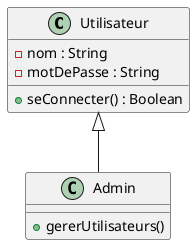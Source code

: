 @startuml
class Utilisateur {
  - nom : String
  - motDePasse : String
  + seConnecter() : Boolean
}

class Admin {
  + gererUtilisateurs()
}

Utilisateur <|-- Admin
@enduml
